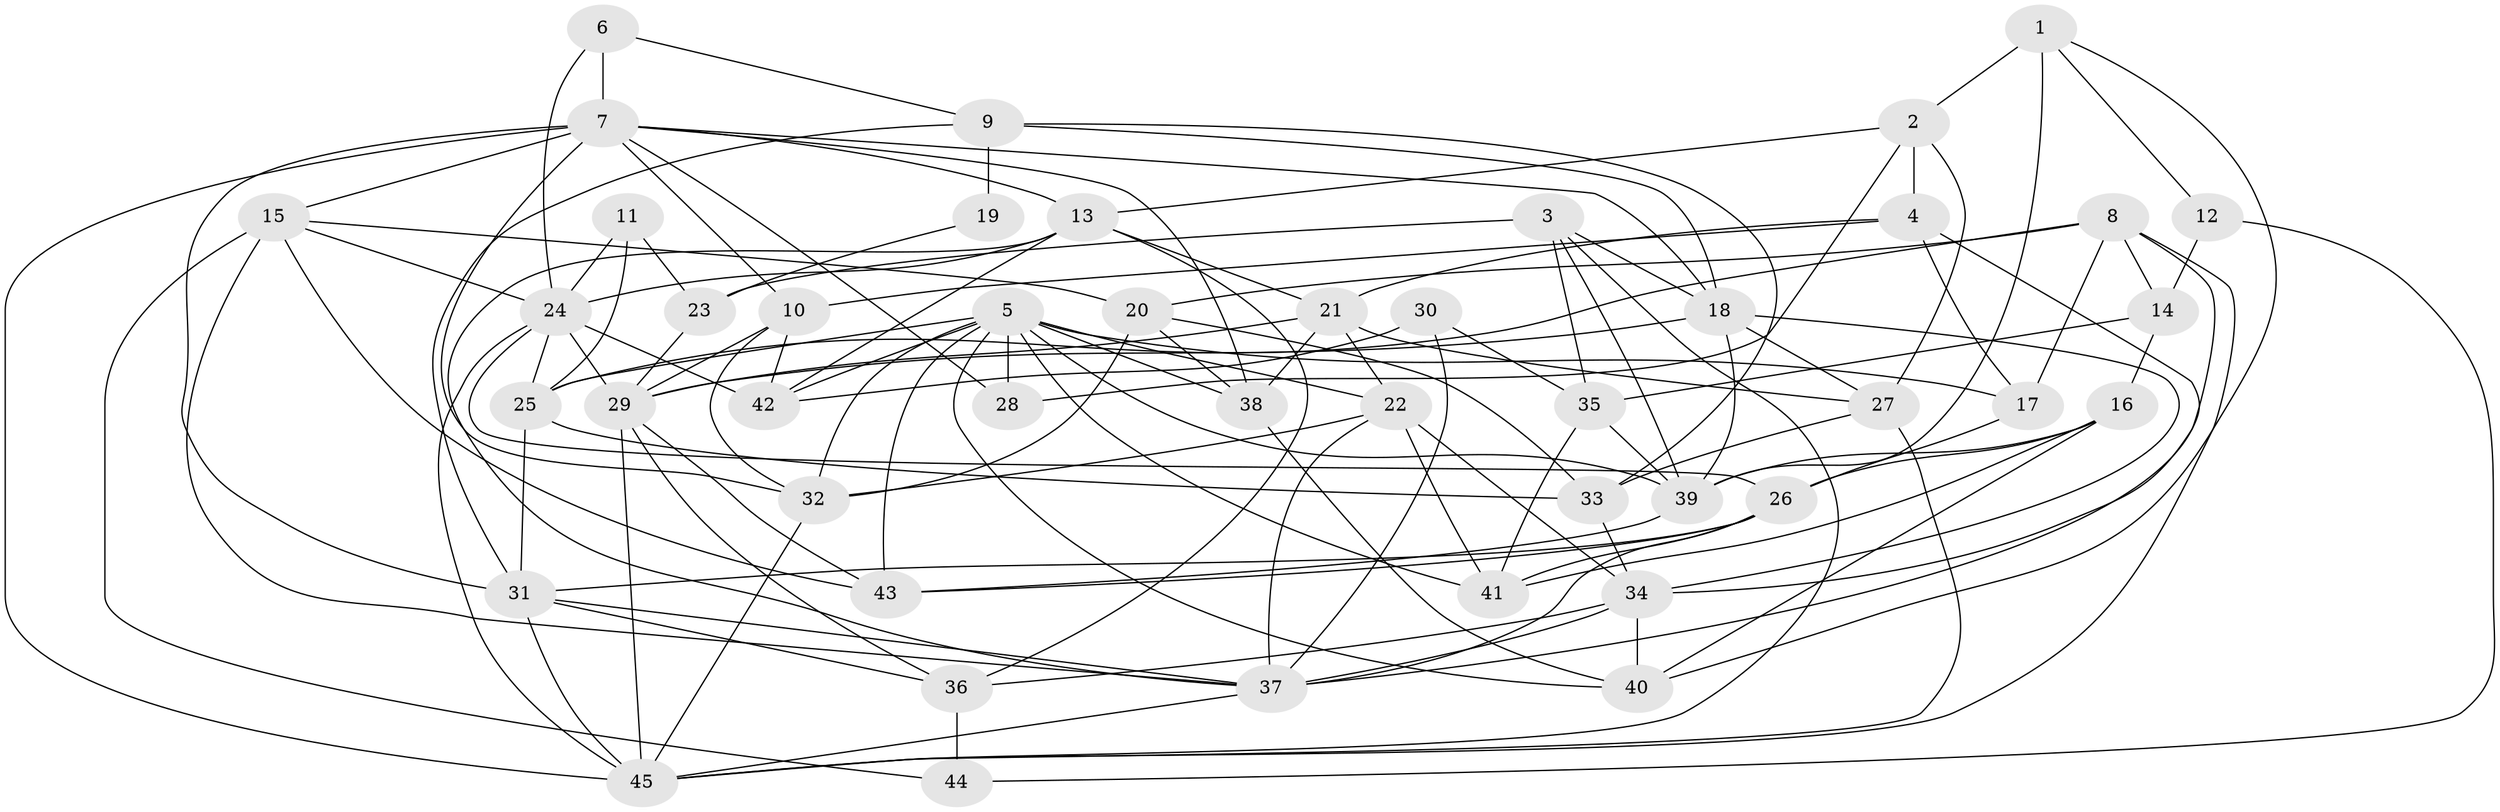 // original degree distribution, {5: 0.23333333333333334, 3: 0.28888888888888886, 4: 0.3, 9: 0.011111111111111112, 2: 0.1, 8: 0.022222222222222223, 6: 0.022222222222222223, 7: 0.022222222222222223}
// Generated by graph-tools (version 1.1) at 2025/01/03/09/25 03:01:58]
// undirected, 45 vertices, 125 edges
graph export_dot {
graph [start="1"]
  node [color=gray90,style=filled];
  1;
  2;
  3;
  4;
  5;
  6;
  7;
  8;
  9;
  10;
  11;
  12;
  13;
  14;
  15;
  16;
  17;
  18;
  19;
  20;
  21;
  22;
  23;
  24;
  25;
  26;
  27;
  28;
  29;
  30;
  31;
  32;
  33;
  34;
  35;
  36;
  37;
  38;
  39;
  40;
  41;
  42;
  43;
  44;
  45;
  1 -- 2 [weight=1.0];
  1 -- 12 [weight=1.0];
  1 -- 39 [weight=2.0];
  1 -- 40 [weight=1.0];
  2 -- 4 [weight=1.0];
  2 -- 13 [weight=1.0];
  2 -- 27 [weight=1.0];
  2 -- 28 [weight=1.0];
  3 -- 18 [weight=1.0];
  3 -- 23 [weight=2.0];
  3 -- 35 [weight=1.0];
  3 -- 39 [weight=1.0];
  3 -- 45 [weight=1.0];
  4 -- 10 [weight=1.0];
  4 -- 17 [weight=1.0];
  4 -- 21 [weight=1.0];
  4 -- 37 [weight=1.0];
  5 -- 17 [weight=1.0];
  5 -- 22 [weight=1.0];
  5 -- 25 [weight=1.0];
  5 -- 28 [weight=1.0];
  5 -- 32 [weight=1.0];
  5 -- 38 [weight=1.0];
  5 -- 39 [weight=1.0];
  5 -- 40 [weight=1.0];
  5 -- 41 [weight=1.0];
  5 -- 42 [weight=1.0];
  5 -- 43 [weight=1.0];
  6 -- 7 [weight=1.0];
  6 -- 9 [weight=1.0];
  6 -- 24 [weight=1.0];
  7 -- 10 [weight=1.0];
  7 -- 13 [weight=1.0];
  7 -- 15 [weight=1.0];
  7 -- 18 [weight=1.0];
  7 -- 28 [weight=1.0];
  7 -- 31 [weight=1.0];
  7 -- 32 [weight=2.0];
  7 -- 38 [weight=1.0];
  7 -- 45 [weight=1.0];
  8 -- 14 [weight=1.0];
  8 -- 17 [weight=1.0];
  8 -- 20 [weight=1.0];
  8 -- 25 [weight=1.0];
  8 -- 34 [weight=1.0];
  8 -- 45 [weight=1.0];
  9 -- 18 [weight=1.0];
  9 -- 19 [weight=1.0];
  9 -- 31 [weight=1.0];
  9 -- 33 [weight=1.0];
  10 -- 29 [weight=1.0];
  10 -- 32 [weight=1.0];
  10 -- 42 [weight=1.0];
  11 -- 23 [weight=1.0];
  11 -- 24 [weight=1.0];
  11 -- 25 [weight=1.0];
  12 -- 14 [weight=1.0];
  12 -- 44 [weight=1.0];
  13 -- 21 [weight=1.0];
  13 -- 24 [weight=1.0];
  13 -- 36 [weight=1.0];
  13 -- 37 [weight=1.0];
  13 -- 42 [weight=1.0];
  14 -- 16 [weight=1.0];
  14 -- 35 [weight=1.0];
  15 -- 20 [weight=1.0];
  15 -- 24 [weight=1.0];
  15 -- 37 [weight=1.0];
  15 -- 43 [weight=1.0];
  15 -- 44 [weight=1.0];
  16 -- 26 [weight=1.0];
  16 -- 39 [weight=1.0];
  16 -- 40 [weight=1.0];
  16 -- 41 [weight=1.0];
  17 -- 26 [weight=1.0];
  18 -- 27 [weight=1.0];
  18 -- 29 [weight=1.0];
  18 -- 34 [weight=1.0];
  18 -- 39 [weight=1.0];
  19 -- 23 [weight=1.0];
  20 -- 32 [weight=2.0];
  20 -- 33 [weight=1.0];
  20 -- 38 [weight=1.0];
  21 -- 22 [weight=1.0];
  21 -- 27 [weight=1.0];
  21 -- 29 [weight=1.0];
  21 -- 38 [weight=1.0];
  22 -- 32 [weight=1.0];
  22 -- 34 [weight=1.0];
  22 -- 37 [weight=1.0];
  22 -- 41 [weight=1.0];
  23 -- 29 [weight=1.0];
  24 -- 25 [weight=1.0];
  24 -- 26 [weight=1.0];
  24 -- 29 [weight=1.0];
  24 -- 42 [weight=1.0];
  24 -- 45 [weight=1.0];
  25 -- 31 [weight=1.0];
  25 -- 33 [weight=1.0];
  26 -- 31 [weight=1.0];
  26 -- 37 [weight=1.0];
  26 -- 41 [weight=1.0];
  26 -- 43 [weight=1.0];
  27 -- 33 [weight=1.0];
  27 -- 45 [weight=1.0];
  29 -- 36 [weight=1.0];
  29 -- 43 [weight=1.0];
  29 -- 45 [weight=1.0];
  30 -- 35 [weight=1.0];
  30 -- 37 [weight=2.0];
  30 -- 42 [weight=1.0];
  31 -- 36 [weight=1.0];
  31 -- 37 [weight=1.0];
  31 -- 45 [weight=2.0];
  32 -- 45 [weight=1.0];
  33 -- 34 [weight=1.0];
  34 -- 36 [weight=1.0];
  34 -- 37 [weight=1.0];
  34 -- 40 [weight=1.0];
  35 -- 39 [weight=1.0];
  35 -- 41 [weight=1.0];
  36 -- 44 [weight=1.0];
  37 -- 45 [weight=2.0];
  38 -- 40 [weight=1.0];
  39 -- 43 [weight=1.0];
}
